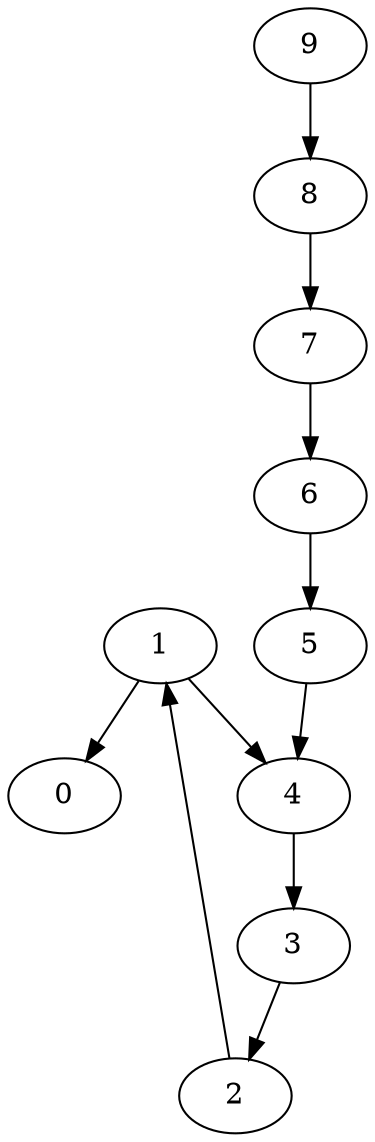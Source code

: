 digraph {
"0"
"1"->"0"
"1"
"2"->"1"
"2"
"3"->"2"
"3"
"4"->"3"
"4"
"1"->"4"
"5"->"4"
"5"
"6"->"5"
"6"
"7"->"6"
"7"
"8"->"7"
"8"
"9"->"8"
"9"
}
